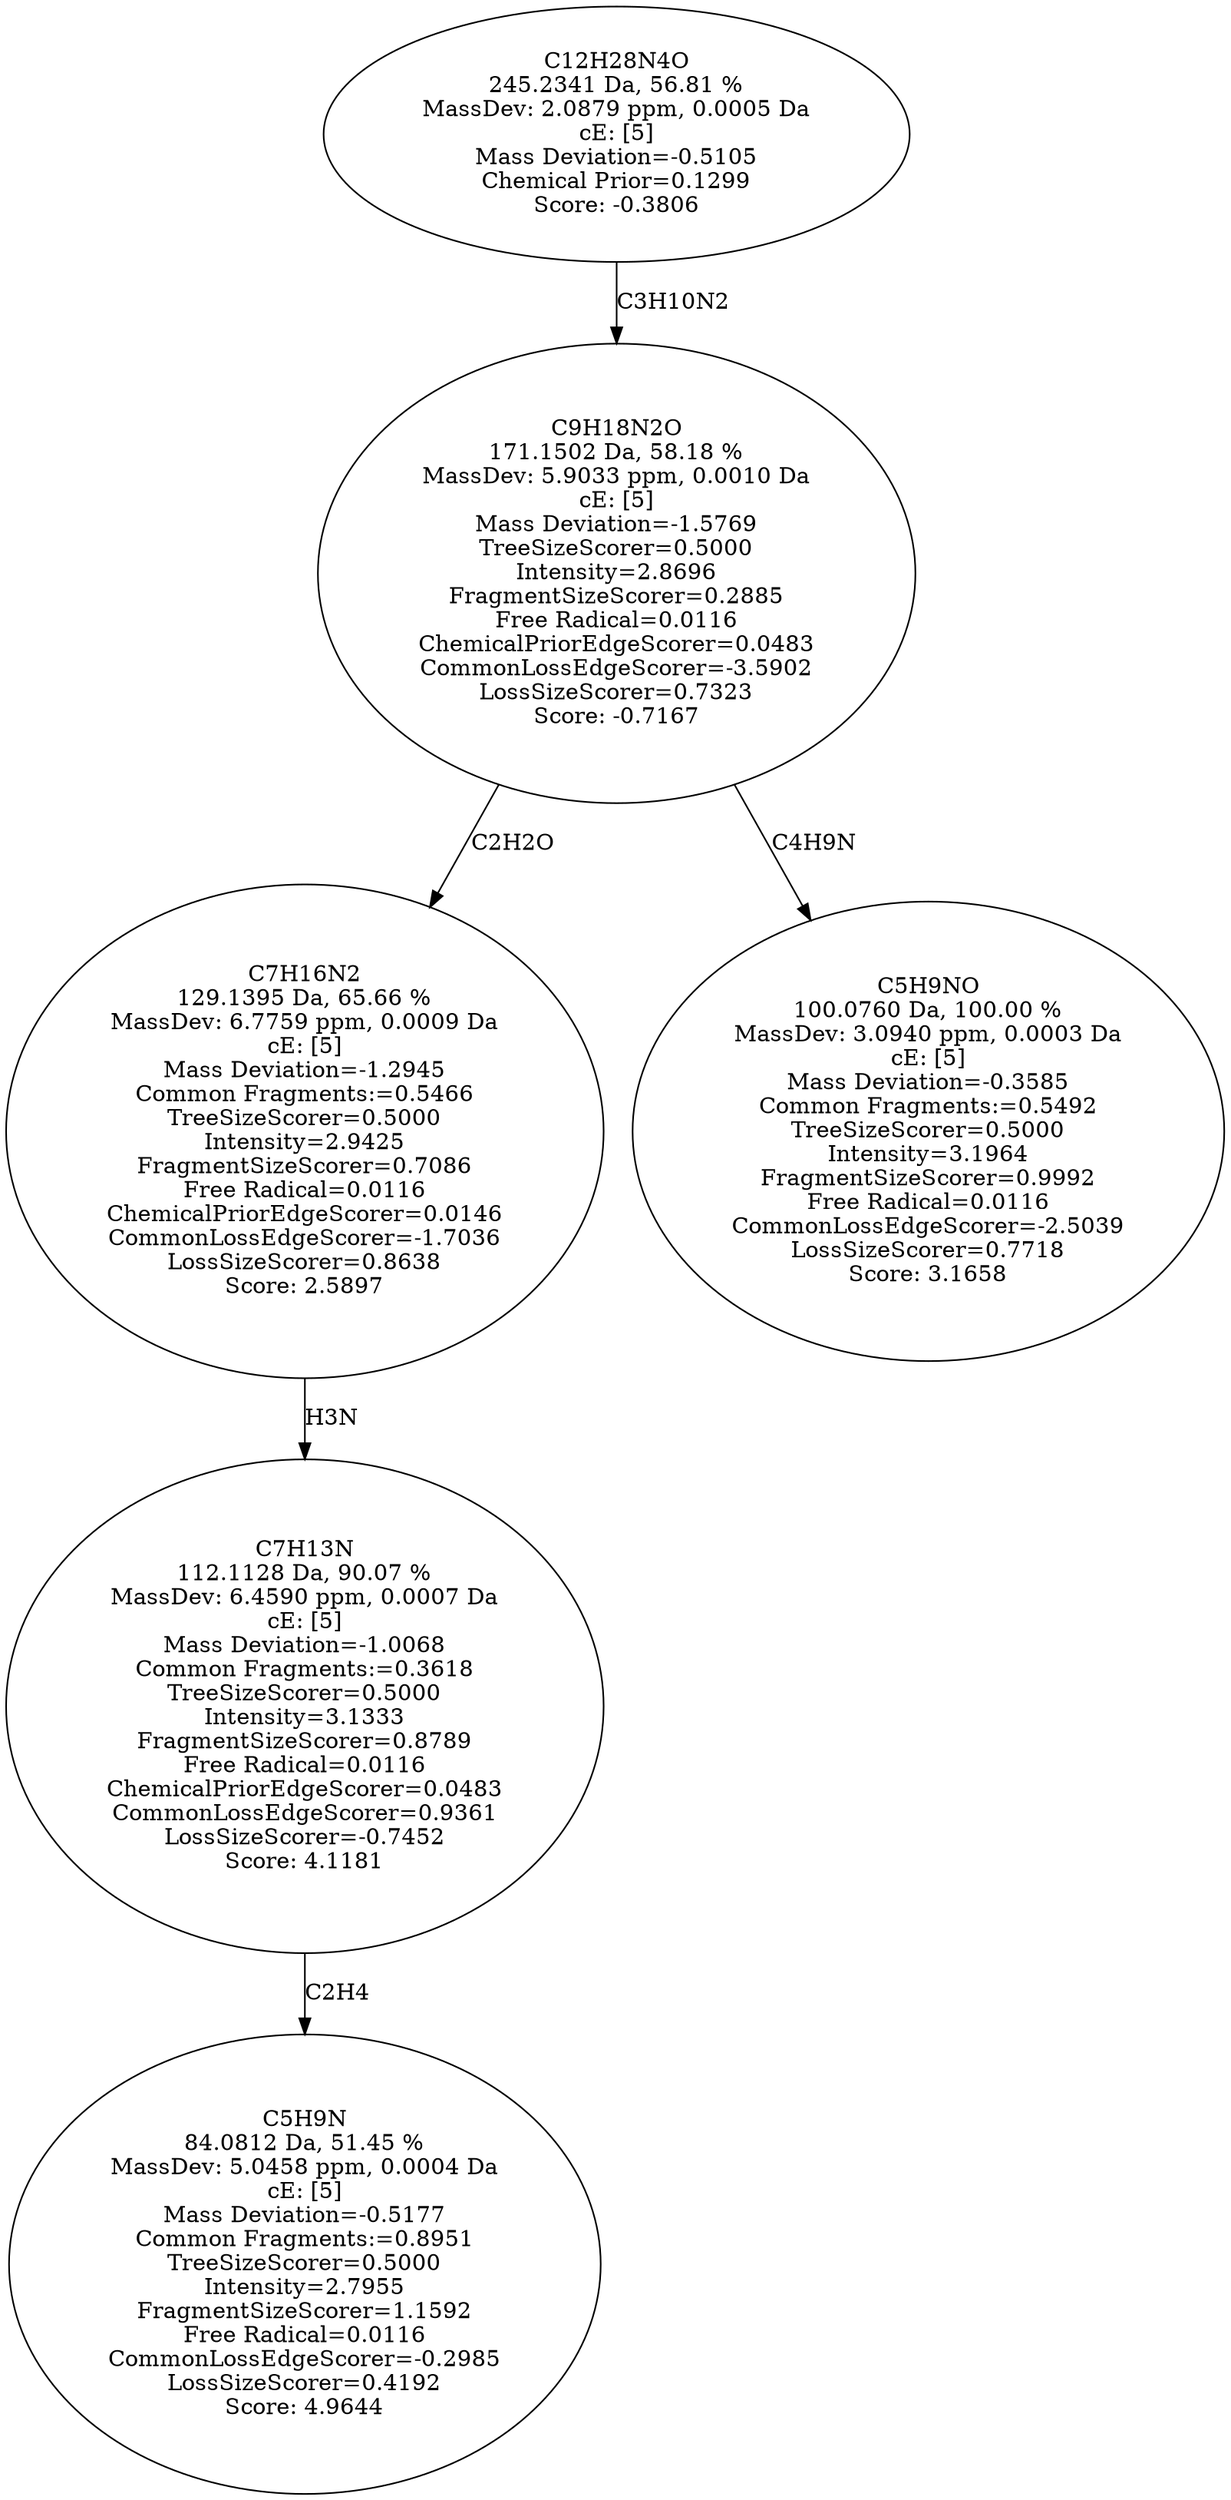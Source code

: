 strict digraph {
v1 [label="C5H9N\n84.0812 Da, 51.45 %\nMassDev: 5.0458 ppm, 0.0004 Da\ncE: [5]\nMass Deviation=-0.5177\nCommon Fragments:=0.8951\nTreeSizeScorer=0.5000\nIntensity=2.7955\nFragmentSizeScorer=1.1592\nFree Radical=0.0116\nCommonLossEdgeScorer=-0.2985\nLossSizeScorer=0.4192\nScore: 4.9644"];
v2 [label="C7H13N\n112.1128 Da, 90.07 %\nMassDev: 6.4590 ppm, 0.0007 Da\ncE: [5]\nMass Deviation=-1.0068\nCommon Fragments:=0.3618\nTreeSizeScorer=0.5000\nIntensity=3.1333\nFragmentSizeScorer=0.8789\nFree Radical=0.0116\nChemicalPriorEdgeScorer=0.0483\nCommonLossEdgeScorer=0.9361\nLossSizeScorer=-0.7452\nScore: 4.1181"];
v3 [label="C7H16N2\n129.1395 Da, 65.66 %\nMassDev: 6.7759 ppm, 0.0009 Da\ncE: [5]\nMass Deviation=-1.2945\nCommon Fragments:=0.5466\nTreeSizeScorer=0.5000\nIntensity=2.9425\nFragmentSizeScorer=0.7086\nFree Radical=0.0116\nChemicalPriorEdgeScorer=0.0146\nCommonLossEdgeScorer=-1.7036\nLossSizeScorer=0.8638\nScore: 2.5897"];
v4 [label="C5H9NO\n100.0760 Da, 100.00 %\nMassDev: 3.0940 ppm, 0.0003 Da\ncE: [5]\nMass Deviation=-0.3585\nCommon Fragments:=0.5492\nTreeSizeScorer=0.5000\nIntensity=3.1964\nFragmentSizeScorer=0.9992\nFree Radical=0.0116\nCommonLossEdgeScorer=-2.5039\nLossSizeScorer=0.7718\nScore: 3.1658"];
v5 [label="C9H18N2O\n171.1502 Da, 58.18 %\nMassDev: 5.9033 ppm, 0.0010 Da\ncE: [5]\nMass Deviation=-1.5769\nTreeSizeScorer=0.5000\nIntensity=2.8696\nFragmentSizeScorer=0.2885\nFree Radical=0.0116\nChemicalPriorEdgeScorer=0.0483\nCommonLossEdgeScorer=-3.5902\nLossSizeScorer=0.7323\nScore: -0.7167"];
v6 [label="C12H28N4O\n245.2341 Da, 56.81 %\nMassDev: 2.0879 ppm, 0.0005 Da\ncE: [5]\nMass Deviation=-0.5105\nChemical Prior=0.1299\nScore: -0.3806"];
v2 -> v1 [label="C2H4"];
v3 -> v2 [label="H3N"];
v5 -> v3 [label="C2H2O"];
v5 -> v4 [label="C4H9N"];
v6 -> v5 [label="C3H10N2"];
}